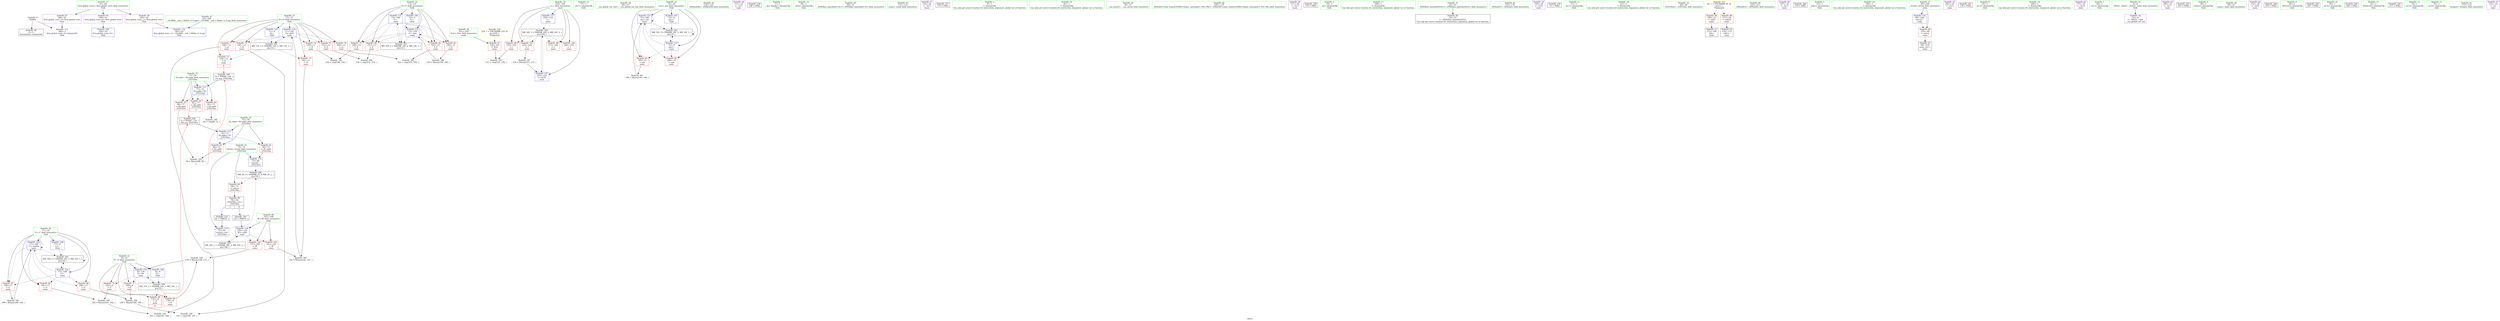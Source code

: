 digraph "SVFG" {
	label="SVFG";

	Node0x5598095add10 [shape=record,color=grey,label="{NodeID: 0\nNullPtr}"];
	Node0x5598095add10 -> Node0x5598095bd610[style=solid];
	Node0x5598095add10 -> Node0x5598095c6270[style=solid];
	Node0x5598095ced00 [shape=record,color=grey,label="{NodeID: 180\n190 = Binary(188, 189, )\n}"];
	Node0x5598095ced00 -> Node0x5598095cfa80[style=solid];
	Node0x5598095c6610 [shape=record,color=red,label="{NodeID: 97\n126\<--101\n\<--Test\nmain\n}"];
	Node0x5598095c6610 -> Node0x5598095cfd80[style=solid];
	Node0x5598095c3eb0 [shape=record,color=green,label="{NodeID: 14\n37\<--1\n.str.7\<--dummyObj\nGlob }"];
	Node0x5598095c94e0 [shape=record,color=grey,label="{NodeID: 194\n154 = cmp(152, 153, )\n}"];
	Node0x5598095c6270 [shape=record,color=blue, style = dotted,label="{NodeID: 111\n246\<--3\nllvm.global_ctors_2\<--dummyVal\nGlob }"];
	Node0x5598095c4a80 [shape=record,color=green,label="{NodeID: 28\n46\<--47\n__cxx_global_var_init\<--__cxx_global_var_init_field_insensitive\n}"];
	Node0x5598095daa20 [shape=record,color=black,label="{NodeID: 208\nMR_2V_3 = PHI(MR_2V_4, MR_2V_2, )\npts\{74 \}\n}"];
	Node0x5598095daa20 -> Node0x5598095c8c40[style=dashed];
	Node0x5598095cba30 [shape=record,color=blue,label="{NodeID: 125\n15\<--196\nans\<--inc\nmain\n}"];
	Node0x5598095cba30 -> Node0x5598095c8690[style=dashed];
	Node0x5598095cba30 -> Node0x5598095c8760[style=dashed];
	Node0x5598095cba30 -> Node0x5598095cba30[style=dashed];
	Node0x5598095cba30 -> Node0x5598095d8c20[style=dashed];
	Node0x5598095c5730 [shape=record,color=green,label="{NodeID: 42\n120\<--121\n_ZNSirsERi\<--_ZNSirsERi_field_insensitive\n}"];
	Node0x5598095c7010 [shape=record,color=purple,label="{NodeID: 56\n111\<--21\n\<--.str.1\nmain\n}"];
	Node0x5598095e5ec0 [shape=record,color=black,label="{NodeID: 236\n168 = PHI()\n}"];
	Node0x5598095c7c00 [shape=record,color=red,label="{NodeID: 70\n182\<--8\n\<--P\nmain\n}"];
	Node0x5598095c7c00 -> Node0x5598095cf600[style=solid];
	Node0x5598095c8760 [shape=record,color=red,label="{NodeID: 84\n208\<--15\n\<--ans\nmain\n}"];
	Node0x5598095acd30 [shape=record,color=green,label="{NodeID: 1\n7\<--1\n__dso_handle\<--dummyObj\nGlob }"];
	Node0x5598095cee80 [shape=record,color=grey,label="{NodeID: 181\n196 = Binary(195, 146, )\n}"];
	Node0x5598095cee80 -> Node0x5598095cba30[style=solid];
	Node0x5598095c66e0 [shape=record,color=red,label="{NodeID: 98\n125\<--103\n\<--i\nmain\n}"];
	Node0x5598095c66e0 -> Node0x5598095cfd80[style=solid];
	Node0x5598095c3f40 [shape=record,color=green,label="{NodeID: 15\n39\<--1\n.str.8\<--dummyObj\nGlob }"];
	Node0x5598095c9660 [shape=record,color=grey,label="{NodeID: 195\n185 = cmp(183, 184, )\n}"];
	Node0x5598095c6370 [shape=record,color=blue,label="{NodeID: 112\n75\<--71\nX1.addr\<--X1\n_Z3GCDxx\n}"];
	Node0x5598095c6370 -> Node0x5598095c8d10[style=dashed];
	Node0x5598095c6370 -> Node0x5598095c8de0[style=dashed];
	Node0x5598095c4b80 [shape=record,color=green,label="{NodeID: 29\n50\<--51\n_ZNSt8ios_base4InitC1Ev\<--_ZNSt8ios_base4InitC1Ev_field_insensitive\n}"];
	Node0x5598095cbb00 [shape=record,color=blue,label="{NodeID: 126\n17\<--199\nU\<--mul24\nmain\n}"];
	Node0x5598095cbb00 -> Node0x5598095c8830[style=dashed];
	Node0x5598095cbb00 -> Node0x5598095c8900[style=dashed];
	Node0x5598095cbb00 -> Node0x5598095c89d0[style=dashed];
	Node0x5598095cbb00 -> Node0x5598095cbb00[style=dashed];
	Node0x5598095cbb00 -> Node0x5598095d9120[style=dashed];
	Node0x5598095c5830 [shape=record,color=green,label="{NodeID: 43\n131\<--132\nscanf\<--scanf_field_insensitive\n}"];
	Node0x5598095c70e0 [shape=record,color=purple,label="{NodeID: 57\n116\<--24\n\<--.str.2\nmain\n}"];
	Node0x5598095e5f90 [shape=record,color=black,label="{NodeID: 237\n172 = PHI()\n}"];
	Node0x5598095c7cd0 [shape=record,color=red,label="{NodeID: 71\n189\<--8\n\<--P\nmain\n}"];
	Node0x5598095c7cd0 -> Node0x5598095ced00[style=solid];
	Node0x5598095c8830 [shape=record,color=red,label="{NodeID: 85\n181\<--17\n\<--U\nmain\n}"];
	Node0x5598095c8830 -> Node0x5598095cf600[style=solid];
	Node0x5598095adc60 [shape=record,color=green,label="{NodeID: 2\n9\<--1\n\<--dummyObj\nCan only get source location for instruction, argument, global var or function.}"];
	Node0x5598095cf000 [shape=record,color=grey,label="{NodeID: 182\n199 = Binary(198, 160, )\n}"];
	Node0x5598095cf000 -> Node0x5598095cbb00[style=solid];
	Node0x5598095c67b0 [shape=record,color=red,label="{NodeID: 99\n171\<--103\n\<--i\nmain\n}"];
	Node0x5598095c3fd0 [shape=record,color=green,label="{NodeID: 16\n42\<--1\n\<--dummyObj\nCan only get source location for instruction, argument, global var or function.}"];
	Node0x5598095c6440 [shape=record,color=blue,label="{NodeID: 113\n77\<--72\nX2.addr\<--X2\n_Z3GCDxx\n}"];
	Node0x5598095c6440 -> Node0x5598095c8eb0[style=dashed];
	Node0x5598095c6440 -> Node0x5598095c8f80[style=dashed];
	Node0x5598095c6440 -> Node0x5598095c9050[style=dashed];
	Node0x5598095c4c80 [shape=record,color=green,label="{NodeID: 30\n56\<--57\n__cxa_atexit\<--__cxa_atexit_field_insensitive\n}"];
	Node0x5598095cbbd0 [shape=record,color=blue,label="{NodeID: 127\n103\<--216\ni\<--inc31\nmain\n}"];
	Node0x5598095cbbd0 -> Node0x5598095d9620[style=dashed];
	Node0x5598095c5930 [shape=record,color=green,label="{NodeID: 44\n169\<--170\n_ZStlsISt11char_traitsIcEERSt13basic_ostreamIcT_ES5_PKc\<--_ZStlsISt11char_traitsIcEERSt13basic_ostreamIcT_ES5_PKc_field_insensitive\n}"];
	Node0x5598095c71b0 [shape=record,color=purple,label="{NodeID: 58\n117\<--26\n\<--.str.3\nmain\n}"];
	Node0x5598095e6060 [shape=record,color=black,label="{NodeID: 238\n176 = PHI()\n}"];
	Node0x5598095c7da0 [shape=record,color=red,label="{NodeID: 72\n134\<--11\n\<--Q\nmain\n|{<s0>8}}"];
	Node0x5598095c7da0:s0 -> Node0x5598095e6cd0[style=solid,color=red];
	Node0x5598095c8900 [shape=record,color=red,label="{NodeID: 86\n188\<--17\n\<--U\nmain\n}"];
	Node0x5598095c8900 -> Node0x5598095ced00[style=solid];
	Node0x5598095bc540 [shape=record,color=green,label="{NodeID: 3\n19\<--1\n.str\<--dummyObj\nGlob }"];
	Node0x5598095cf180 [shape=record,color=grey,label="{NodeID: 183\n90 = Binary(88, 89, )\n|{<s0>3}}"];
	Node0x5598095cf180:s0 -> Node0x5598095e6cd0[style=solid,color=red];
	Node0x5598095c6880 [shape=record,color=red,label="{NodeID: 100\n204\<--103\n\<--i\nmain\n}"];
	Node0x5598095c4060 [shape=record,color=green,label="{NodeID: 17\n108\<--1\n\<--dummyObj\nCan only get source location for instruction, argument, global var or function.}"];
	Node0x5598095cb140 [shape=record,color=blue,label="{NodeID: 114\n73\<--84\nretval\<--\n_Z3GCDxx\n}"];
	Node0x5598095cb140 -> Node0x5598095daa20[style=dashed];
	Node0x5598095c4d80 [shape=record,color=green,label="{NodeID: 31\n55\<--61\n_ZNSt8ios_base4InitD1Ev\<--_ZNSt8ios_base4InitD1Ev_field_insensitive\n}"];
	Node0x5598095c4d80 -> Node0x5598095bd710[style=solid];
	Node0x5598095c5a30 [shape=record,color=green,label="{NodeID: 45\n173\<--174\n_ZNSolsEi\<--_ZNSolsEi_field_insensitive\n}"];
	Node0x5598095c7280 [shape=record,color=purple,label="{NodeID: 59\n129\<--30\n\<--.str.4\nmain\n}"];
	Node0x5598095e6130 [shape=record,color=black,label="{NodeID: 239\n53 = PHI()\n}"];
	Node0x5598095c7e70 [shape=record,color=red,label="{NodeID: 73\n142\<--11\n\<--Q\nmain\n}"];
	Node0x5598095c7e70 -> Node0x5598095cf480[style=solid];
	Node0x5598095c89d0 [shape=record,color=red,label="{NodeID: 87\n198\<--17\n\<--U\nmain\n}"];
	Node0x5598095c89d0 -> Node0x5598095cf000[style=solid];
	Node0x5598095ade00 [shape=record,color=green,label="{NodeID: 4\n21\<--1\n.str.1\<--dummyObj\nGlob }"];
	Node0x5598095cf300 [shape=record,color=grey,label="{NodeID: 184\n139 = Binary(138, 137, )\n}"];
	Node0x5598095cf300 -> Node0x5598095cb550[style=solid];
	Node0x5598095c6950 [shape=record,color=red,label="{NodeID: 101\n215\<--103\n\<--i\nmain\n}"];
	Node0x5598095c6950 -> Node0x5598095cf780[style=solid];
	Node0x5598095c40f0 [shape=record,color=green,label="{NodeID: 18\n123\<--1\n\<--dummyObj\nCan only get source location for instruction, argument, global var or function.}"];
	Node0x5598095cb210 [shape=record,color=blue,label="{NodeID: 115\n73\<--91\nretval\<--call\n_Z3GCDxx\n}"];
	Node0x5598095cb210 -> Node0x5598095daa20[style=dashed];
	Node0x5598095c4e80 [shape=record,color=green,label="{NodeID: 32\n68\<--69\n_Z3GCDxx\<--_Z3GCDxx_field_insensitive\n}"];
	Node0x5598095dbc00 [shape=record,color=yellow,style=double,label="{NodeID: 212\n8V_1 = ENCHI(MR_8V_0)\npts\{1 \}\nFun[main]}"];
	Node0x5598095dbc00 -> Node0x5598095c8aa0[style=dashed];
	Node0x5598095dbc00 -> Node0x5598095c8b70[style=dashed];
	Node0x5598095c5b30 [shape=record,color=green,label="{NodeID: 46\n210\<--211\n_ZNSolsEx\<--_ZNSolsEx_field_insensitive\n}"];
	Node0x5598095c7350 [shape=record,color=purple,label="{NodeID: 60\n167\<--33\n\<--.str.5\nmain\n}"];
	Node0x5598095e6200 [shape=record,color=black,label="{NodeID: 240\n119 = PHI()\n}"];
	Node0x5598095c7f40 [shape=record,color=red,label="{NodeID: 74\n149\<--11\n\<--Q\nmain\n}"];
	Node0x5598095c7f40 -> Node0x5598095c9360[style=solid];
	Node0x5598095c8aa0 [shape=record,color=red,label="{NodeID: 88\n109\<--23\n\<--stdin\nmain\n}"];
	Node0x5598095c8aa0 -> Node0x5598095bd8e0[style=solid];
	Node0x5598095bc280 [shape=record,color=green,label="{NodeID: 5\n23\<--1\nstdin\<--dummyObj\nGlob }"];
	Node0x5598095cf480 [shape=record,color=grey,label="{NodeID: 185\n143 = Binary(142, 141, )\n}"];
	Node0x5598095cf480 -> Node0x5598095cb620[style=solid];
	Node0x5598095c6a20 [shape=record,color=red,label="{NodeID: 102\n137\<--105\n\<--W\nmain\n}"];
	Node0x5598095c6a20 -> Node0x5598095cf300[style=solid];
	Node0x5598095c4180 [shape=record,color=green,label="{NodeID: 19\n146\<--1\n\<--dummyObj\nCan only get source location for instruction, argument, global var or function.}"];
	Node0x5598095d7d20 [shape=record,color=black,label="{NodeID: 199\nMR_10V_2 = PHI(MR_10V_3, MR_10V_1, )\npts\{10 \}\n}"];
	Node0x5598095d7d20 -> Node0x5598095c7a60[style=dashed];
	Node0x5598095d7d20 -> Node0x5598095c7b30[style=dashed];
	Node0x5598095d7d20 -> Node0x5598095cb550[style=dashed];
	Node0x5598095cb2e0 [shape=record,color=blue,label="{NodeID: 116\n99\<--108\nretval\<--\nmain\n}"];
	Node0x5598095cb2e0 -> Node0x5598095c6540[style=dashed];
	Node0x5598095c4f80 [shape=record,color=green,label="{NodeID: 33\n73\<--74\nretval\<--retval_field_insensitive\n_Z3GCDxx\n}"];
	Node0x5598095c4f80 -> Node0x5598095c8c40[style=solid];
	Node0x5598095c4f80 -> Node0x5598095cb140[style=solid];
	Node0x5598095c4f80 -> Node0x5598095cb210[style=solid];
	Node0x5598095c5c30 [shape=record,color=green,label="{NodeID: 47\n43\<--240\n_GLOBAL__sub_I_AHdoc_0_0.cpp\<--_GLOBAL__sub_I_AHdoc_0_0.cpp_field_insensitive\n}"];
	Node0x5598095c5c30 -> Node0x5598095c6170[style=solid];
	Node0x5598095c7420 [shape=record,color=purple,label="{NodeID: 61\n202\<--33\n\<--.str.5\nmain\n}"];
	Node0x5598095e62d0 [shape=record,color=black,label="{NodeID: 241\n130 = PHI()\n}"];
	Node0x5598095c8010 [shape=record,color=red,label="{NodeID: 75\n153\<--11\n\<--Q\nmain\n}"];
	Node0x5598095c8010 -> Node0x5598095c94e0[style=solid];
	Node0x5598095c8b70 [shape=record,color=red,label="{NodeID: 89\n115\<--28\n\<--stdout\nmain\n}"];
	Node0x5598095c8b70 -> Node0x5598095c6d50[style=solid];
	Node0x5598095bc310 [shape=record,color=green,label="{NodeID: 6\n24\<--1\n.str.2\<--dummyObj\nGlob }"];
	Node0x5598095cf600 [shape=record,color=grey,label="{NodeID: 186\n183 = Binary(181, 182, )\n}"];
	Node0x5598095cf600 -> Node0x5598095c9660[style=solid];
	Node0x5598095c6af0 [shape=record,color=red,label="{NodeID: 103\n141\<--105\n\<--W\nmain\n}"];
	Node0x5598095c6af0 -> Node0x5598095cf480[style=solid];
	Node0x5598095c4280 [shape=record,color=green,label="{NodeID: 20\n160\<--1\n\<--dummyObj\nCan only get source location for instruction, argument, global var or function.}"];
	Node0x5598095d8220 [shape=record,color=black,label="{NodeID: 200\nMR_12V_2 = PHI(MR_12V_3, MR_12V_1, )\npts\{12 \}\n}"];
	Node0x5598095d8220 -> Node0x5598095c7da0[style=dashed];
	Node0x5598095d8220 -> Node0x5598095c7e70[style=dashed];
	Node0x5598095d8220 -> Node0x5598095cb620[style=dashed];
	Node0x5598095cb3b0 [shape=record,color=blue,label="{NodeID: 117\n103\<--123\ni\<--\nmain\n}"];
	Node0x5598095cb3b0 -> Node0x5598095d9620[style=dashed];
	Node0x5598095c5050 [shape=record,color=green,label="{NodeID: 34\n75\<--76\nX1.addr\<--X1.addr_field_insensitive\n_Z3GCDxx\n}"];
	Node0x5598095c5050 -> Node0x5598095c8d10[style=solid];
	Node0x5598095c5050 -> Node0x5598095c8de0[style=solid];
	Node0x5598095c5050 -> Node0x5598095c6370[style=solid];
	Node0x5598095bd610 [shape=record,color=black,label="{NodeID: 48\n2\<--3\ndummyVal\<--dummyVal\n}"];
	Node0x5598095c74f0 [shape=record,color=purple,label="{NodeID: 62\n175\<--35\n\<--.str.6\nmain\n}"];
	Node0x5598095e63d0 [shape=record,color=black,label="{NodeID: 242\n135 = PHI(70, )\n}"];
	Node0x5598095e63d0 -> Node0x5598095cb480[style=solid];
	Node0x5598095c80e0 [shape=record,color=red,label="{NodeID: 76\n164\<--11\n\<--Q\nmain\n}"];
	Node0x5598095c80e0 -> Node0x5598095c91e0[style=solid];
	Node0x5598095c8c40 [shape=record,color=red,label="{NodeID: 90\n94\<--73\n\<--retval\n_Z3GCDxx\n}"];
	Node0x5598095c8c40 -> Node0x5598095bd810[style=solid];
	Node0x5598095bbf90 [shape=record,color=green,label="{NodeID: 7\n26\<--1\n.str.3\<--dummyObj\nGlob }"];
	Node0x5598095cf780 [shape=record,color=grey,label="{NodeID: 187\n216 = Binary(215, 123, )\n}"];
	Node0x5598095cf780 -> Node0x5598095cbbd0[style=solid];
	Node0x5598095c6bc0 [shape=record,color=blue,label="{NodeID: 104\n8\<--9\nP\<--\nGlob }"];
	Node0x5598095c6bc0 -> Node0x5598095d7d20[style=dashed];
	Node0x5598095c4380 [shape=record,color=green,label="{NodeID: 21\n4\<--6\n_ZStL8__ioinit\<--_ZStL8__ioinit_field_insensitive\nGlob }"];
	Node0x5598095c4380 -> Node0x5598095c6e70[style=solid];
	Node0x5598095d8720 [shape=record,color=black,label="{NodeID: 201\nMR_14V_2 = PHI(MR_14V_4, MR_14V_1, )\npts\{14 \}\n}"];
	Node0x5598095d8720 -> Node0x5598095cb6f0[style=dashed];
	Node0x5598095cb480 [shape=record,color=blue,label="{NodeID: 118\n105\<--135\nW\<--call4\nmain\n}"];
	Node0x5598095cb480 -> Node0x5598095c6a20[style=dashed];
	Node0x5598095cb480 -> Node0x5598095c6af0[style=dashed];
	Node0x5598095cb480 -> Node0x5598095d9b20[style=dashed];
	Node0x5598095c5120 [shape=record,color=green,label="{NodeID: 35\n77\<--78\nX2.addr\<--X2.addr_field_insensitive\n_Z3GCDxx\n}"];
	Node0x5598095c5120 -> Node0x5598095c8eb0[style=solid];
	Node0x5598095c5120 -> Node0x5598095c8f80[style=solid];
	Node0x5598095c5120 -> Node0x5598095c9050[style=solid];
	Node0x5598095c5120 -> Node0x5598095c6440[style=solid];
	Node0x5598095bd710 [shape=record,color=black,label="{NodeID: 49\n54\<--55\n\<--_ZNSt8ios_base4InitD1Ev\nCan only get source location for instruction, argument, global var or function.}"];
	Node0x5598095c75c0 [shape=record,color=purple,label="{NodeID: 63\n206\<--37\n\<--.str.7\nmain\n}"];
	Node0x5598095e65c0 [shape=record,color=black,label="{NodeID: 243\n203 = PHI()\n}"];
	Node0x5598095c81b0 [shape=record,color=red,label="{NodeID: 77\n184\<--11\n\<--Q\nmain\n}"];
	Node0x5598095c81b0 -> Node0x5598095c9660[style=solid];
	Node0x5598095c8d10 [shape=record,color=red,label="{NodeID: 91\n84\<--75\n\<--X1.addr\n_Z3GCDxx\n}"];
	Node0x5598095c8d10 -> Node0x5598095cb140[style=solid];
	Node0x5598095bc020 [shape=record,color=green,label="{NodeID: 8\n28\<--1\nstdout\<--dummyObj\nGlob }"];
	Node0x5598095cf900 [shape=record,color=grey,label="{NodeID: 188\n159 = Binary(158, 160, )\n}"];
	Node0x5598095cf900 -> Node0x5598095cb7c0[style=solid];
	Node0x5598095c6cc0 [shape=record,color=blue,label="{NodeID: 105\n11\<--9\nQ\<--\nGlob }"];
	Node0x5598095c6cc0 -> Node0x5598095d8220[style=dashed];
	Node0x5598095c4480 [shape=record,color=green,label="{NodeID: 22\n8\<--10\nP\<--P_field_insensitive\nGlob }"];
	Node0x5598095c4480 -> Node0x5598095c7a60[style=solid];
	Node0x5598095c4480 -> Node0x5598095c7b30[style=solid];
	Node0x5598095c4480 -> Node0x5598095c7c00[style=solid];
	Node0x5598095c4480 -> Node0x5598095c7cd0[style=solid];
	Node0x5598095c4480 -> Node0x5598095c6bc0[style=solid];
	Node0x5598095c4480 -> Node0x5598095cb550[style=solid];
	Node0x5598095d8c20 [shape=record,color=black,label="{NodeID: 202\nMR_16V_2 = PHI(MR_16V_3, MR_16V_1, )\npts\{16 \}\n}"];
	Node0x5598095d8c20 -> Node0x5598095cb890[style=dashed];
	Node0x5598095d8c20 -> Node0x5598095d8c20[style=dashed];
	Node0x5598095cb550 [shape=record,color=blue,label="{NodeID: 119\n8\<--139\nP\<--div\nmain\n}"];
	Node0x5598095cb550 -> Node0x5598095c7c00[style=dashed];
	Node0x5598095cb550 -> Node0x5598095c7cd0[style=dashed];
	Node0x5598095cb550 -> Node0x5598095d7d20[style=dashed];
	Node0x5598095c51f0 [shape=record,color=green,label="{NodeID: 36\n96\<--97\nmain\<--main_field_insensitive\n}"];
	Node0x5598095bd810 [shape=record,color=black,label="{NodeID: 50\n70\<--94\n_Z3GCDxx_ret\<--\n_Z3GCDxx\n|{<s0>3|<s1>8}}"];
	Node0x5598095bd810:s0 -> Node0x559809386ff0[style=solid,color=blue];
	Node0x5598095bd810:s1 -> Node0x5598095e63d0[style=solid,color=blue];
	Node0x5598095c7690 [shape=record,color=purple,label="{NodeID: 64\n212\<--39\n\<--.str.8\nmain\n}"];
	Node0x5598095e6690 [shape=record,color=black,label="{NodeID: 244\n205 = PHI()\n}"];
	Node0x5598095c8280 [shape=record,color=red,label="{NodeID: 78\n191\<--11\n\<--Q\nmain\n}"];
	Node0x5598095c8280 -> Node0x5598095cfa80[style=solid];
	Node0x5598095c8de0 [shape=record,color=red,label="{NodeID: 92\n88\<--75\n\<--X1.addr\n_Z3GCDxx\n}"];
	Node0x5598095c8de0 -> Node0x5598095cf180[style=solid];
	Node0x5598095bc0b0 [shape=record,color=green,label="{NodeID: 9\n29\<--1\n_ZSt3cin\<--dummyObj\nGlob }"];
	Node0x5598095cfa80 [shape=record,color=grey,label="{NodeID: 189\n192 = cmp(190, 191, )\n}"];
	Node0x5598095c5d70 [shape=record,color=blue,label="{NodeID: 106\n13\<--9\nF\<--\nGlob }"];
	Node0x5598095c5d70 -> Node0x5598095d8720[style=dashed];
	Node0x5598095c4580 [shape=record,color=green,label="{NodeID: 23\n11\<--12\nQ\<--Q_field_insensitive\nGlob }"];
	Node0x5598095c4580 -> Node0x5598095c7da0[style=solid];
	Node0x5598095c4580 -> Node0x5598095c7e70[style=solid];
	Node0x5598095c4580 -> Node0x5598095c7f40[style=solid];
	Node0x5598095c4580 -> Node0x5598095c8010[style=solid];
	Node0x5598095c4580 -> Node0x5598095c80e0[style=solid];
	Node0x5598095c4580 -> Node0x5598095c81b0[style=solid];
	Node0x5598095c4580 -> Node0x5598095c8280[style=solid];
	Node0x5598095c4580 -> Node0x5598095c6cc0[style=solid];
	Node0x5598095c4580 -> Node0x5598095cb620[style=solid];
	Node0x5598095d9120 [shape=record,color=black,label="{NodeID: 203\nMR_18V_2 = PHI(MR_18V_3, MR_18V_1, )\npts\{18 \}\n}"];
	Node0x5598095d9120 -> Node0x5598095cb960[style=dashed];
	Node0x5598095d9120 -> Node0x5598095d9120[style=dashed];
	Node0x5598095cb620 [shape=record,color=blue,label="{NodeID: 120\n11\<--143\nQ\<--div5\nmain\n}"];
	Node0x5598095cb620 -> Node0x5598095c7f40[style=dashed];
	Node0x5598095cb620 -> Node0x5598095c8010[style=dashed];
	Node0x5598095cb620 -> Node0x5598095c80e0[style=dashed];
	Node0x5598095cb620 -> Node0x5598095c81b0[style=dashed];
	Node0x5598095cb620 -> Node0x5598095c8280[style=dashed];
	Node0x5598095cb620 -> Node0x5598095d8220[style=dashed];
	Node0x5598095c52f0 [shape=record,color=green,label="{NodeID: 37\n99\<--100\nretval\<--retval_field_insensitive\nmain\n}"];
	Node0x5598095c52f0 -> Node0x5598095c6540[style=solid];
	Node0x5598095c52f0 -> Node0x5598095cb2e0[style=solid];
	Node0x5598095bd8e0 [shape=record,color=black,label="{NodeID: 51\n112\<--109\ncall\<--\nmain\n}"];
	Node0x5598095c7760 [shape=record,color=purple,label="{NodeID: 65\n244\<--41\nllvm.global_ctors_0\<--llvm.global_ctors\nGlob }"];
	Node0x5598095c7760 -> Node0x5598095c6070[style=solid];
	Node0x5598095e6760 [shape=record,color=black,label="{NodeID: 245\n207 = PHI()\n}"];
	Node0x5598095c8350 [shape=record,color=red,label="{NodeID: 79\n148\<--13\n\<--F\nmain\n}"];
	Node0x5598095c8350 -> Node0x5598095c9360[style=solid];
	Node0x5598095c8eb0 [shape=record,color=red,label="{NodeID: 93\n81\<--77\n\<--X2.addr\n_Z3GCDxx\n}"];
	Node0x5598095c8eb0 -> Node0x5598095cfc00[style=solid];
	Node0x5598095c3c70 [shape=record,color=green,label="{NodeID: 10\n30\<--1\n.str.4\<--dummyObj\nGlob }"];
	Node0x5598095cfc00 [shape=record,color=grey,label="{NodeID: 190\n82 = cmp(81, 9, )\n}"];
	Node0x5598095c5e70 [shape=record,color=blue,label="{NodeID: 107\n15\<--9\nans\<--\nGlob }"];
	Node0x5598095c5e70 -> Node0x5598095d8c20[style=dashed];
	Node0x5598095c4680 [shape=record,color=green,label="{NodeID: 24\n13\<--14\nF\<--F_field_insensitive\nGlob }"];
	Node0x5598095c4680 -> Node0x5598095c8350[style=solid];
	Node0x5598095c4680 -> Node0x5598095c8420[style=solid];
	Node0x5598095c4680 -> Node0x5598095c84f0[style=solid];
	Node0x5598095c4680 -> Node0x5598095c85c0[style=solid];
	Node0x5598095c4680 -> Node0x5598095c5d70[style=solid];
	Node0x5598095c4680 -> Node0x5598095cb6f0[style=solid];
	Node0x5598095c4680 -> Node0x5598095cb7c0[style=solid];
	Node0x5598095d9620 [shape=record,color=black,label="{NodeID: 204\nMR_24V_3 = PHI(MR_24V_4, MR_24V_2, )\npts\{104 \}\n}"];
	Node0x5598095d9620 -> Node0x5598095c66e0[style=dashed];
	Node0x5598095d9620 -> Node0x5598095c67b0[style=dashed];
	Node0x5598095d9620 -> Node0x5598095c6880[style=dashed];
	Node0x5598095d9620 -> Node0x5598095c6950[style=dashed];
	Node0x5598095d9620 -> Node0x5598095cbbd0[style=dashed];
	Node0x5598095cb6f0 [shape=record,color=blue,label="{NodeID: 121\n13\<--146\nF\<--\nmain\n}"];
	Node0x5598095cb6f0 -> Node0x5598095c8350[style=dashed];
	Node0x5598095cb6f0 -> Node0x5598095c8420[style=dashed];
	Node0x5598095cb6f0 -> Node0x5598095c84f0[style=dashed];
	Node0x5598095cb6f0 -> Node0x5598095c85c0[style=dashed];
	Node0x5598095cb6f0 -> Node0x5598095cb7c0[style=dashed];
	Node0x5598095cb6f0 -> Node0x5598095d8720[style=dashed];
	Node0x5598095c53c0 [shape=record,color=green,label="{NodeID: 38\n101\<--102\nTest\<--Test_field_insensitive\nmain\n}"];
	Node0x5598095c53c0 -> Node0x5598095c6610[style=solid];
	Node0x5598095c6d50 [shape=record,color=black,label="{NodeID: 52\n118\<--115\ncall1\<--\nmain\n}"];
	Node0x5598095c7860 [shape=record,color=purple,label="{NodeID: 66\n245\<--41\nllvm.global_ctors_1\<--llvm.global_ctors\nGlob }"];
	Node0x5598095c7860 -> Node0x5598095c6170[style=solid];
	Node0x5598095e6830 [shape=record,color=black,label="{NodeID: 246\n209 = PHI()\n}"];
	Node0x5598095c8420 [shape=record,color=red,label="{NodeID: 80\n152\<--13\n\<--F\nmain\n}"];
	Node0x5598095c8420 -> Node0x5598095c94e0[style=solid];
	Node0x5598095c8f80 [shape=record,color=red,label="{NodeID: 94\n87\<--77\n\<--X2.addr\n_Z3GCDxx\n|{<s0>3}}"];
	Node0x5598095c8f80:s0 -> Node0x5598095e6a00[style=solid,color=red];
	Node0x5598095c3d00 [shape=record,color=green,label="{NodeID: 11\n32\<--1\n_ZSt4cout\<--dummyObj\nGlob }"];
	Node0x5598095cfd80 [shape=record,color=grey,label="{NodeID: 191\n127 = cmp(125, 126, )\n}"];
	Node0x5598095c5f70 [shape=record,color=blue,label="{NodeID: 108\n17\<--9\nU\<--\nGlob }"];
	Node0x5598095c5f70 -> Node0x5598095d9120[style=dashed];
	Node0x5598095c4780 [shape=record,color=green,label="{NodeID: 25\n15\<--16\nans\<--ans_field_insensitive\nGlob }"];
	Node0x5598095c4780 -> Node0x5598095c8690[style=solid];
	Node0x5598095c4780 -> Node0x5598095c8760[style=solid];
	Node0x5598095c4780 -> Node0x5598095c5e70[style=solid];
	Node0x5598095c4780 -> Node0x5598095cb890[style=solid];
	Node0x5598095c4780 -> Node0x5598095cba30[style=solid];
	Node0x5598095d9b20 [shape=record,color=black,label="{NodeID: 205\nMR_26V_2 = PHI(MR_26V_3, MR_26V_1, )\npts\{106 \}\n}"];
	Node0x5598095d9b20 -> Node0x5598095cb480[style=dashed];
	Node0x5598095cb7c0 [shape=record,color=blue,label="{NodeID: 122\n13\<--159\nF\<--mul\nmain\n}"];
	Node0x5598095cb7c0 -> Node0x5598095c8350[style=dashed];
	Node0x5598095cb7c0 -> Node0x5598095c8420[style=dashed];
	Node0x5598095cb7c0 -> Node0x5598095c84f0[style=dashed];
	Node0x5598095cb7c0 -> Node0x5598095c85c0[style=dashed];
	Node0x5598095cb7c0 -> Node0x5598095cb7c0[style=dashed];
	Node0x5598095cb7c0 -> Node0x5598095d8720[style=dashed];
	Node0x5598095c5490 [shape=record,color=green,label="{NodeID: 39\n103\<--104\ni\<--i_field_insensitive\nmain\n}"];
	Node0x5598095c5490 -> Node0x5598095c66e0[style=solid];
	Node0x5598095c5490 -> Node0x5598095c67b0[style=solid];
	Node0x5598095c5490 -> Node0x5598095c6880[style=solid];
	Node0x5598095c5490 -> Node0x5598095c6950[style=solid];
	Node0x5598095c5490 -> Node0x5598095cb3b0[style=solid];
	Node0x5598095c5490 -> Node0x5598095cbbd0[style=solid];
	Node0x5598095dc250 [shape=record,color=yellow,style=double,label="{NodeID: 219\n22V_1 = ENCHI(MR_22V_0)\npts\{102 \}\nFun[main]}"];
	Node0x5598095dc250 -> Node0x5598095c6610[style=dashed];
	Node0x5598095c6de0 [shape=record,color=black,label="{NodeID: 53\n98\<--219\nmain_ret\<--\nmain\n}"];
	Node0x5598095c7960 [shape=record,color=purple,label="{NodeID: 67\n246\<--41\nllvm.global_ctors_2\<--llvm.global_ctors\nGlob }"];
	Node0x5598095c7960 -> Node0x5598095c6270[style=solid];
	Node0x5598095e6930 [shape=record,color=black,label="{NodeID: 247\n213 = PHI()\n}"];
	Node0x5598095c84f0 [shape=record,color=red,label="{NodeID: 81\n158\<--13\n\<--F\nmain\n}"];
	Node0x5598095c84f0 -> Node0x5598095cf900[style=solid];
	Node0x5598095c9050 [shape=record,color=red,label="{NodeID: 95\n89\<--77\n\<--X2.addr\n_Z3GCDxx\n}"];
	Node0x5598095c9050 -> Node0x5598095cf180[style=solid];
	Node0x5598095c3d90 [shape=record,color=green,label="{NodeID: 12\n33\<--1\n.str.5\<--dummyObj\nGlob }"];
	Node0x5598095c91e0 [shape=record,color=grey,label="{NodeID: 192\n165 = cmp(163, 164, )\n}"];
	Node0x5598095c6070 [shape=record,color=blue,label="{NodeID: 109\n244\<--42\nllvm.global_ctors_0\<--\nGlob }"];
	Node0x5598095c4880 [shape=record,color=green,label="{NodeID: 26\n17\<--18\nU\<--U_field_insensitive\nGlob }"];
	Node0x5598095c4880 -> Node0x5598095c8830[style=solid];
	Node0x5598095c4880 -> Node0x5598095c8900[style=solid];
	Node0x5598095c4880 -> Node0x5598095c89d0[style=solid];
	Node0x5598095c4880 -> Node0x5598095c5f70[style=solid];
	Node0x5598095c4880 -> Node0x5598095cb960[style=solid];
	Node0x5598095c4880 -> Node0x5598095cbb00[style=solid];
	Node0x5598095cb890 [shape=record,color=blue,label="{NodeID: 123\n15\<--9\nans\<--\nmain\n}"];
	Node0x5598095cb890 -> Node0x5598095c8690[style=dashed];
	Node0x5598095cb890 -> Node0x5598095c8760[style=dashed];
	Node0x5598095cb890 -> Node0x5598095cba30[style=dashed];
	Node0x5598095cb890 -> Node0x5598095d8c20[style=dashed];
	Node0x5598095c5560 [shape=record,color=green,label="{NodeID: 40\n105\<--106\nW\<--W_field_insensitive\nmain\n}"];
	Node0x5598095c5560 -> Node0x5598095c6a20[style=solid];
	Node0x5598095c5560 -> Node0x5598095c6af0[style=solid];
	Node0x5598095c5560 -> Node0x5598095cb480[style=solid];
	Node0x5598095c6e70 [shape=record,color=purple,label="{NodeID: 54\n52\<--4\n\<--_ZStL8__ioinit\n__cxx_global_var_init\n}"];
	Node0x5598095c7a60 [shape=record,color=red,label="{NodeID: 68\n133\<--8\n\<--P\nmain\n|{<s0>8}}"];
	Node0x5598095c7a60:s0 -> Node0x5598095e6a00[style=solid,color=red];
	Node0x5598095e6a00 [shape=record,color=black,label="{NodeID: 248\n71 = PHI(87, 133, )\n0th arg _Z3GCDxx }"];
	Node0x5598095e6a00 -> Node0x5598095c6370[style=solid];
	Node0x5598095c85c0 [shape=record,color=red,label="{NodeID: 82\n163\<--13\n\<--F\nmain\n}"];
	Node0x5598095c85c0 -> Node0x5598095c91e0[style=solid];
	Node0x5598095c6540 [shape=record,color=red,label="{NodeID: 96\n219\<--99\n\<--retval\nmain\n}"];
	Node0x5598095c6540 -> Node0x5598095c6de0[style=solid];
	Node0x5598095c3e20 [shape=record,color=green,label="{NodeID: 13\n35\<--1\n.str.6\<--dummyObj\nGlob }"];
	Node0x5598095c9360 [shape=record,color=grey,label="{NodeID: 193\n150 = cmp(148, 149, )\n}"];
	Node0x5598095c6170 [shape=record,color=blue,label="{NodeID: 110\n245\<--43\nllvm.global_ctors_1\<--_GLOBAL__sub_I_AHdoc_0_0.cpp\nGlob }"];
	Node0x5598095c4980 [shape=record,color=green,label="{NodeID: 27\n41\<--45\nllvm.global_ctors\<--llvm.global_ctors_field_insensitive\nGlob }"];
	Node0x5598095c4980 -> Node0x5598095c7760[style=solid];
	Node0x5598095c4980 -> Node0x5598095c7860[style=solid];
	Node0x5598095c4980 -> Node0x5598095c7960[style=solid];
	Node0x5598095cb960 [shape=record,color=blue,label="{NodeID: 124\n17\<--146\nU\<--\nmain\n}"];
	Node0x5598095cb960 -> Node0x5598095c8830[style=dashed];
	Node0x5598095cb960 -> Node0x5598095c8900[style=dashed];
	Node0x5598095cb960 -> Node0x5598095c89d0[style=dashed];
	Node0x5598095cb960 -> Node0x5598095cbb00[style=dashed];
	Node0x5598095cb960 -> Node0x5598095d9120[style=dashed];
	Node0x5598095c5630 [shape=record,color=green,label="{NodeID: 41\n113\<--114\nfreopen\<--freopen_field_insensitive\n}"];
	Node0x5598095c6f40 [shape=record,color=purple,label="{NodeID: 55\n110\<--19\n\<--.str\nmain\n}"];
	Node0x559809386ff0 [shape=record,color=black,label="{NodeID: 235\n91 = PHI(70, )\n}"];
	Node0x559809386ff0 -> Node0x5598095cb210[style=solid];
	Node0x5598095c7b30 [shape=record,color=red,label="{NodeID: 69\n138\<--8\n\<--P\nmain\n}"];
	Node0x5598095c7b30 -> Node0x5598095cf300[style=solid];
	Node0x5598095e6cd0 [shape=record,color=black,label="{NodeID: 249\n72 = PHI(90, 134, )\n1st arg _Z3GCDxx }"];
	Node0x5598095e6cd0 -> Node0x5598095c6440[style=solid];
	Node0x5598095c8690 [shape=record,color=red,label="{NodeID: 83\n195\<--15\n\<--ans\nmain\n}"];
	Node0x5598095c8690 -> Node0x5598095cee80[style=solid];
}
